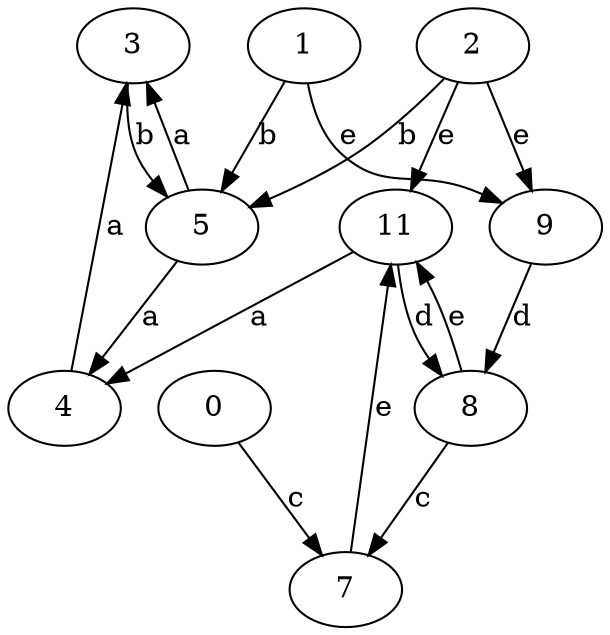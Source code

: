 strict digraph  {
3;
0;
4;
1;
5;
7;
8;
9;
2;
11;
3 -> 5  [label=b];
0 -> 7  [label=c];
4 -> 3  [label=a];
1 -> 5  [label=b];
1 -> 9  [label=e];
5 -> 3  [label=a];
5 -> 4  [label=a];
7 -> 11  [label=e];
8 -> 7  [label=c];
8 -> 11  [label=e];
9 -> 8  [label=d];
2 -> 5  [label=b];
2 -> 9  [label=e];
2 -> 11  [label=e];
11 -> 4  [label=a];
11 -> 8  [label=d];
}
